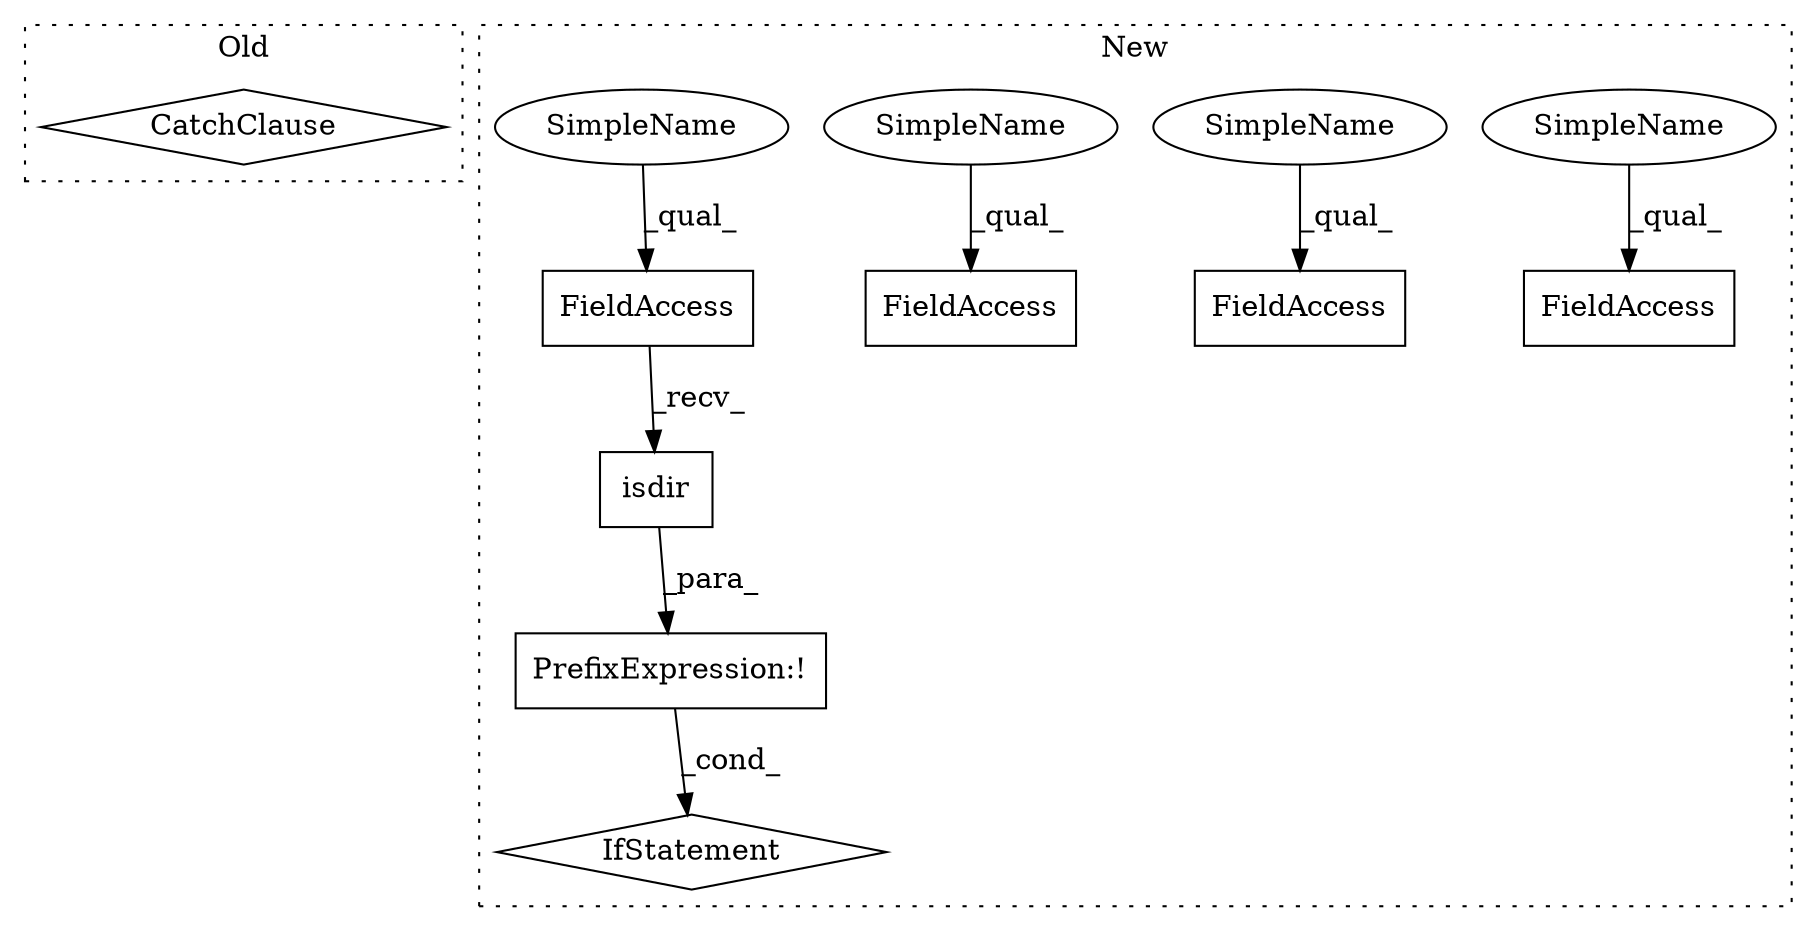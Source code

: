 digraph G {
subgraph cluster0 {
1 [label="CatchClause" a="12" s="12051,12089" l="11,2" shape="diamond"];
label = "Old";
style="dotted";
}
subgraph cluster1 {
2 [label="isdir" a="32" s="12159,12182" l="6,1" shape="box"];
3 [label="FieldAccess" a="22" s="12151" l="7" shape="box"];
4 [label="IfStatement" a="25" s="12109,12183" l="4,2" shape="diamond"];
5 [label="PrefixExpression:!" a="38" s="12150" l="1" shape="box"];
6 [label="FieldAccess" a="22" s="12049" l="7" shape="box"];
7 [label="FieldAccess" a="22" s="12012" l="7" shape="box"];
8 [label="FieldAccess" a="22" s="12113" l="7" shape="box"];
9 [label="SimpleName" a="42" s="12012" l="2" shape="ellipse"];
10 [label="SimpleName" a="42" s="12049" l="2" shape="ellipse"];
11 [label="SimpleName" a="42" s="12113" l="2" shape="ellipse"];
12 [label="SimpleName" a="42" s="12151" l="2" shape="ellipse"];
label = "New";
style="dotted";
}
2 -> 5 [label="_para_"];
3 -> 2 [label="_recv_"];
5 -> 4 [label="_cond_"];
9 -> 7 [label="_qual_"];
10 -> 6 [label="_qual_"];
11 -> 8 [label="_qual_"];
12 -> 3 [label="_qual_"];
}